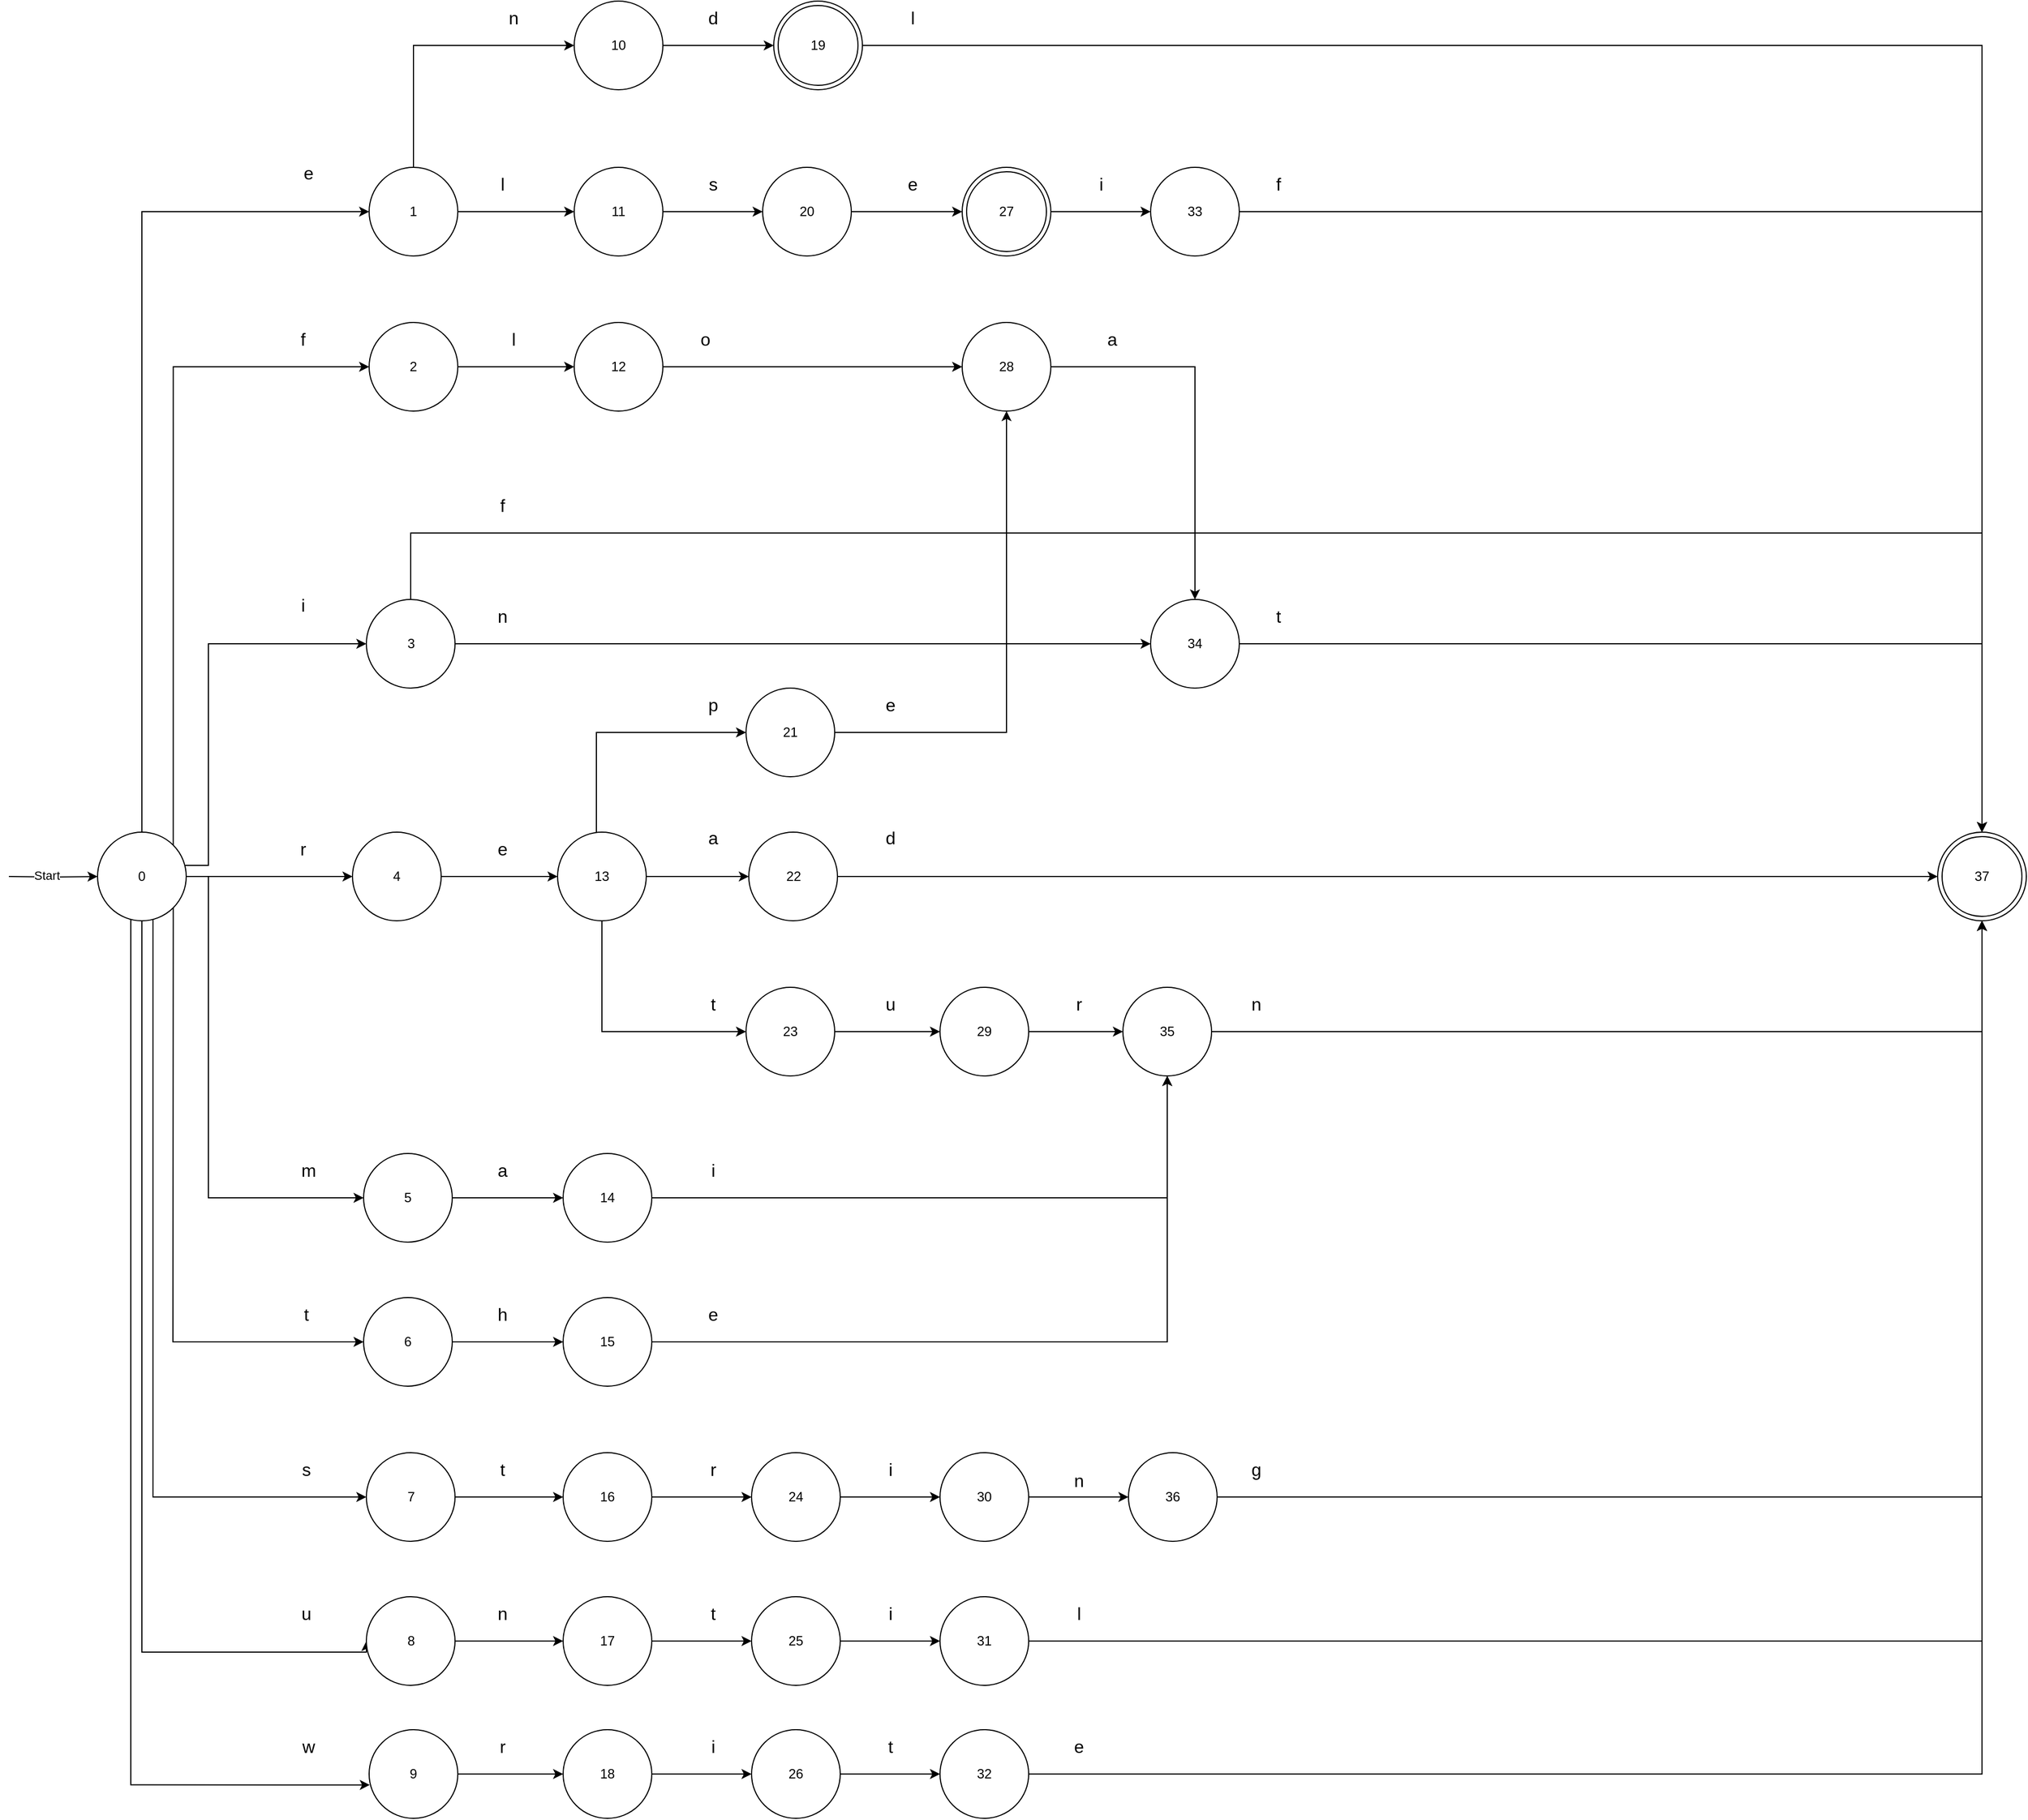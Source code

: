 <mxfile version="24.8.3">
  <diagram name="Page-1" id="2svD61wNfTk6cq-G6SNN">
    <mxGraphModel dx="1853" dy="2370" grid="1" gridSize="10" guides="1" tooltips="1" connect="1" arrows="1" fold="1" page="1" pageScale="1" pageWidth="850" pageHeight="1100" math="0" shadow="0">
      <root>
        <mxCell id="0" />
        <mxCell id="1" parent="0" />
        <mxCell id="62B-yhtZvVCxsL9R08EE-3" style="edgeStyle=orthogonalEdgeStyle;rounded=0;orthogonalLoop=1;jettySize=auto;html=1;entryX=0;entryY=0.5;entryDx=0;entryDy=0;" edge="1" parent="1" target="62B-yhtZvVCxsL9R08EE-1">
          <mxGeometry relative="1" as="geometry">
            <mxPoint x="40" y="310.211" as="targetPoint" />
            <mxPoint x="60" y="310" as="sourcePoint" />
          </mxGeometry>
        </mxCell>
        <mxCell id="62B-yhtZvVCxsL9R08EE-4" value="Start" style="edgeLabel;html=1;align=center;verticalAlign=middle;resizable=0;points=[];" vertex="1" connectable="0" parent="62B-yhtZvVCxsL9R08EE-3">
          <mxGeometry x="-0.158" y="2" relative="1" as="geometry">
            <mxPoint as="offset" />
          </mxGeometry>
        </mxCell>
        <mxCell id="62B-yhtZvVCxsL9R08EE-11" style="edgeStyle=orthogonalEdgeStyle;rounded=0;orthogonalLoop=1;jettySize=auto;html=1;exitX=1;exitY=0;exitDx=0;exitDy=0;entryX=0;entryY=0.5;entryDx=0;entryDy=0;" edge="1" parent="1" source="62B-yhtZvVCxsL9R08EE-1" target="62B-yhtZvVCxsL9R08EE-6">
          <mxGeometry relative="1" as="geometry">
            <Array as="points">
              <mxPoint x="208" y="-150" />
            </Array>
          </mxGeometry>
        </mxCell>
        <mxCell id="62B-yhtZvVCxsL9R08EE-28" style="edgeStyle=orthogonalEdgeStyle;rounded=0;orthogonalLoop=1;jettySize=auto;html=1;exitX=0.5;exitY=0;exitDx=0;exitDy=0;entryX=0;entryY=0.5;entryDx=0;entryDy=0;" edge="1" parent="1" source="62B-yhtZvVCxsL9R08EE-1" target="62B-yhtZvVCxsL9R08EE-27">
          <mxGeometry relative="1" as="geometry" />
        </mxCell>
        <mxCell id="62B-yhtZvVCxsL9R08EE-133" style="edgeStyle=orthogonalEdgeStyle;rounded=0;orthogonalLoop=1;jettySize=auto;html=1;exitX=1;exitY=1;exitDx=0;exitDy=0;" edge="1" parent="1" source="62B-yhtZvVCxsL9R08EE-1" target="62B-yhtZvVCxsL9R08EE-7">
          <mxGeometry relative="1" as="geometry">
            <Array as="points">
              <mxPoint x="208" y="300" />
              <mxPoint x="240" y="300" />
              <mxPoint x="240" y="100" />
            </Array>
          </mxGeometry>
        </mxCell>
        <mxCell id="62B-yhtZvVCxsL9R08EE-139" style="edgeStyle=orthogonalEdgeStyle;rounded=0;orthogonalLoop=1;jettySize=auto;html=1;exitX=1;exitY=0.5;exitDx=0;exitDy=0;entryX=0;entryY=0.5;entryDx=0;entryDy=0;" edge="1" parent="1" source="62B-yhtZvVCxsL9R08EE-1" target="62B-yhtZvVCxsL9R08EE-8">
          <mxGeometry relative="1" as="geometry">
            <Array as="points">
              <mxPoint x="240" y="310" />
              <mxPoint x="240" y="600" />
            </Array>
          </mxGeometry>
        </mxCell>
        <mxCell id="62B-yhtZvVCxsL9R08EE-140" style="edgeStyle=orthogonalEdgeStyle;rounded=0;orthogonalLoop=1;jettySize=auto;html=1;entryX=0;entryY=0.5;entryDx=0;entryDy=0;" edge="1" parent="1" source="62B-yhtZvVCxsL9R08EE-1" target="62B-yhtZvVCxsL9R08EE-29">
          <mxGeometry relative="1" as="geometry" />
        </mxCell>
        <mxCell id="62B-yhtZvVCxsL9R08EE-161" style="edgeStyle=orthogonalEdgeStyle;rounded=0;orthogonalLoop=1;jettySize=auto;html=1;exitX=0.5;exitY=1;exitDx=0;exitDy=0;entryX=0;entryY=0.5;entryDx=0;entryDy=0;" edge="1" parent="1" source="62B-yhtZvVCxsL9R08EE-1" target="62B-yhtZvVCxsL9R08EE-171">
          <mxGeometry relative="1" as="geometry">
            <mxPoint x="180.059" y="950" as="targetPoint" />
            <Array as="points">
              <mxPoint x="180" y="1010" />
              <mxPoint x="383" y="1010" />
            </Array>
          </mxGeometry>
        </mxCell>
        <mxCell id="62B-yhtZvVCxsL9R08EE-162" style="edgeStyle=orthogonalEdgeStyle;rounded=0;orthogonalLoop=1;jettySize=auto;html=1;exitX=1;exitY=1;exitDx=0;exitDy=0;entryX=0;entryY=0.5;entryDx=0;entryDy=0;" edge="1" parent="1" source="62B-yhtZvVCxsL9R08EE-1" target="62B-yhtZvVCxsL9R08EE-142">
          <mxGeometry relative="1" as="geometry">
            <Array as="points">
              <mxPoint x="190" y="338" />
              <mxPoint x="190" y="870" />
            </Array>
          </mxGeometry>
        </mxCell>
        <mxCell id="62B-yhtZvVCxsL9R08EE-201" style="edgeStyle=orthogonalEdgeStyle;rounded=0;orthogonalLoop=1;jettySize=auto;html=1;exitX=0;exitY=1;exitDx=0;exitDy=0;entryX=0.008;entryY=0.623;entryDx=0;entryDy=0;entryPerimeter=0;" edge="1" parent="1" source="62B-yhtZvVCxsL9R08EE-1" target="62B-yhtZvVCxsL9R08EE-188">
          <mxGeometry relative="1" as="geometry">
            <mxPoint x="120" y="1080" as="targetPoint" />
            <Array as="points">
              <mxPoint x="170" y="338" />
              <mxPoint x="170" y="1130" />
            </Array>
          </mxGeometry>
        </mxCell>
        <mxCell id="62B-yhtZvVCxsL9R08EE-1" value="0" style="ellipse;whiteSpace=wrap;html=1;aspect=fixed;" vertex="1" parent="1">
          <mxGeometry x="140" y="270" width="80" height="80" as="geometry" />
        </mxCell>
        <mxCell id="62B-yhtZvVCxsL9R08EE-65" style="edgeStyle=orthogonalEdgeStyle;rounded=0;orthogonalLoop=1;jettySize=auto;html=1;exitX=1;exitY=0.5;exitDx=0;exitDy=0;" edge="1" parent="1" source="62B-yhtZvVCxsL9R08EE-6" target="62B-yhtZvVCxsL9R08EE-64">
          <mxGeometry relative="1" as="geometry" />
        </mxCell>
        <mxCell id="62B-yhtZvVCxsL9R08EE-6" value="2" style="ellipse;whiteSpace=wrap;html=1;aspect=fixed;" vertex="1" parent="1">
          <mxGeometry x="385" y="-190" width="80" height="80" as="geometry" />
        </mxCell>
        <mxCell id="62B-yhtZvVCxsL9R08EE-77" style="edgeStyle=orthogonalEdgeStyle;rounded=0;orthogonalLoop=1;jettySize=auto;html=1;exitX=1;exitY=0.5;exitDx=0;exitDy=0;entryX=0;entryY=0.5;entryDx=0;entryDy=0;" edge="1" parent="1" source="62B-yhtZvVCxsL9R08EE-7" target="62B-yhtZvVCxsL9R08EE-76">
          <mxGeometry relative="1" as="geometry" />
        </mxCell>
        <mxCell id="62B-yhtZvVCxsL9R08EE-84" style="edgeStyle=orthogonalEdgeStyle;rounded=0;orthogonalLoop=1;jettySize=auto;html=1;exitX=0.5;exitY=0;exitDx=0;exitDy=0;" edge="1" parent="1" source="62B-yhtZvVCxsL9R08EE-7" target="62B-yhtZvVCxsL9R08EE-202">
          <mxGeometry relative="1" as="geometry">
            <mxPoint x="660" y="210" as="targetPoint" />
            <Array as="points">
              <mxPoint x="1840" />
            </Array>
          </mxGeometry>
        </mxCell>
        <mxCell id="62B-yhtZvVCxsL9R08EE-7" value="3" style="ellipse;whiteSpace=wrap;html=1;aspect=fixed;" vertex="1" parent="1">
          <mxGeometry x="382.5" y="60" width="80" height="80" as="geometry" />
        </mxCell>
        <mxCell id="62B-yhtZvVCxsL9R08EE-90" style="edgeStyle=orthogonalEdgeStyle;rounded=0;orthogonalLoop=1;jettySize=auto;html=1;exitX=1;exitY=0.5;exitDx=0;exitDy=0;entryX=0;entryY=0.5;entryDx=0;entryDy=0;" edge="1" parent="1" source="62B-yhtZvVCxsL9R08EE-8" target="62B-yhtZvVCxsL9R08EE-88">
          <mxGeometry relative="1" as="geometry" />
        </mxCell>
        <mxCell id="62B-yhtZvVCxsL9R08EE-8" value="5" style="ellipse;whiteSpace=wrap;html=1;aspect=fixed;" vertex="1" parent="1">
          <mxGeometry x="380" y="560" width="80" height="80" as="geometry" />
        </mxCell>
        <mxCell id="62B-yhtZvVCxsL9R08EE-24" value="f" style="text;html=1;align=center;verticalAlign=middle;resizable=0;points=[];autosize=1;strokeColor=none;fillColor=none;fontSize=16;" vertex="1" parent="1">
          <mxGeometry x="310" y="-190" width="30" height="30" as="geometry" />
        </mxCell>
        <mxCell id="62B-yhtZvVCxsL9R08EE-25" value="i" style="text;html=1;align=center;verticalAlign=middle;resizable=0;points=[];autosize=1;strokeColor=none;fillColor=none;fontSize=16;" vertex="1" parent="1">
          <mxGeometry x="310" y="50" width="30" height="30" as="geometry" />
        </mxCell>
        <mxCell id="62B-yhtZvVCxsL9R08EE-26" value="m" style="text;html=1;align=center;verticalAlign=middle;resizable=0;points=[];autosize=1;strokeColor=none;fillColor=none;fontSize=16;" vertex="1" parent="1">
          <mxGeometry x="310" y="560" width="40" height="30" as="geometry" />
        </mxCell>
        <mxCell id="62B-yhtZvVCxsL9R08EE-36" style="edgeStyle=orthogonalEdgeStyle;rounded=0;orthogonalLoop=1;jettySize=auto;html=1;exitX=1;exitY=0.5;exitDx=0;exitDy=0;" edge="1" parent="1" source="62B-yhtZvVCxsL9R08EE-27" target="62B-yhtZvVCxsL9R08EE-35">
          <mxGeometry relative="1" as="geometry" />
        </mxCell>
        <mxCell id="62B-yhtZvVCxsL9R08EE-39" style="edgeStyle=orthogonalEdgeStyle;rounded=0;orthogonalLoop=1;jettySize=auto;html=1;exitX=0.5;exitY=0;exitDx=0;exitDy=0;entryX=0;entryY=0.5;entryDx=0;entryDy=0;" edge="1" parent="1" source="62B-yhtZvVCxsL9R08EE-27" target="62B-yhtZvVCxsL9R08EE-38">
          <mxGeometry relative="1" as="geometry" />
        </mxCell>
        <mxCell id="62B-yhtZvVCxsL9R08EE-27" value="1" style="ellipse;whiteSpace=wrap;html=1;aspect=fixed;" vertex="1" parent="1">
          <mxGeometry x="385" y="-330" width="80" height="80" as="geometry" />
        </mxCell>
        <mxCell id="62B-yhtZvVCxsL9R08EE-105" style="edgeStyle=orthogonalEdgeStyle;rounded=0;orthogonalLoop=1;jettySize=auto;html=1;exitX=1;exitY=0.5;exitDx=0;exitDy=0;entryX=0;entryY=0.5;entryDx=0;entryDy=0;" edge="1" parent="1" source="62B-yhtZvVCxsL9R08EE-29" target="62B-yhtZvVCxsL9R08EE-99">
          <mxGeometry relative="1" as="geometry" />
        </mxCell>
        <mxCell id="62B-yhtZvVCxsL9R08EE-29" value="4" style="ellipse;whiteSpace=wrap;html=1;aspect=fixed;" vertex="1" parent="1">
          <mxGeometry x="370" y="270" width="80" height="80" as="geometry" />
        </mxCell>
        <mxCell id="62B-yhtZvVCxsL9R08EE-31" value="e" style="text;html=1;align=center;verticalAlign=middle;resizable=0;points=[];autosize=1;strokeColor=none;fillColor=none;fontSize=16;" vertex="1" parent="1">
          <mxGeometry x="315" y="-340" width="30" height="30" as="geometry" />
        </mxCell>
        <mxCell id="62B-yhtZvVCxsL9R08EE-33" value="r" style="text;html=1;align=center;verticalAlign=middle;resizable=0;points=[];autosize=1;strokeColor=none;fillColor=none;fontSize=16;" vertex="1" parent="1">
          <mxGeometry x="310" y="270" width="30" height="30" as="geometry" />
        </mxCell>
        <mxCell id="62B-yhtZvVCxsL9R08EE-42" style="edgeStyle=orthogonalEdgeStyle;rounded=0;orthogonalLoop=1;jettySize=auto;html=1;exitX=1;exitY=0.5;exitDx=0;exitDy=0;entryX=0;entryY=0.5;entryDx=0;entryDy=0;" edge="1" parent="1" source="62B-yhtZvVCxsL9R08EE-35" target="62B-yhtZvVCxsL9R08EE-41">
          <mxGeometry relative="1" as="geometry" />
        </mxCell>
        <mxCell id="62B-yhtZvVCxsL9R08EE-35" value="11" style="ellipse;whiteSpace=wrap;html=1;aspect=fixed;" vertex="1" parent="1">
          <mxGeometry x="570" y="-330" width="80" height="80" as="geometry" />
        </mxCell>
        <mxCell id="62B-yhtZvVCxsL9R08EE-37" value="l" style="text;html=1;align=center;verticalAlign=middle;resizable=0;points=[];autosize=1;strokeColor=none;fillColor=none;fontSize=16;" vertex="1" parent="1">
          <mxGeometry x="490" y="-330" width="30" height="30" as="geometry" />
        </mxCell>
        <mxCell id="62B-yhtZvVCxsL9R08EE-49" style="edgeStyle=orthogonalEdgeStyle;rounded=0;orthogonalLoop=1;jettySize=auto;html=1;exitX=1;exitY=0.5;exitDx=0;exitDy=0;" edge="1" parent="1" source="62B-yhtZvVCxsL9R08EE-38" target="62B-yhtZvVCxsL9R08EE-52">
          <mxGeometry relative="1" as="geometry">
            <mxPoint x="750" y="-440" as="targetPoint" />
          </mxGeometry>
        </mxCell>
        <mxCell id="62B-yhtZvVCxsL9R08EE-38" value="10" style="ellipse;whiteSpace=wrap;html=1;aspect=fixed;" vertex="1" parent="1">
          <mxGeometry x="570" y="-480" width="80" height="80" as="geometry" />
        </mxCell>
        <mxCell id="62B-yhtZvVCxsL9R08EE-40" value="n" style="text;html=1;align=center;verticalAlign=middle;resizable=0;points=[];autosize=1;strokeColor=none;fillColor=none;fontSize=16;" vertex="1" parent="1">
          <mxGeometry x="500" y="-480" width="30" height="30" as="geometry" />
        </mxCell>
        <mxCell id="62B-yhtZvVCxsL9R08EE-45" style="edgeStyle=orthogonalEdgeStyle;rounded=0;orthogonalLoop=1;jettySize=auto;html=1;exitX=1;exitY=0.5;exitDx=0;exitDy=0;" edge="1" parent="1" source="62B-yhtZvVCxsL9R08EE-41" target="62B-yhtZvVCxsL9R08EE-56">
          <mxGeometry relative="1" as="geometry">
            <mxPoint x="920" y="-290" as="targetPoint" />
          </mxGeometry>
        </mxCell>
        <mxCell id="62B-yhtZvVCxsL9R08EE-41" value="20" style="ellipse;whiteSpace=wrap;html=1;aspect=fixed;" vertex="1" parent="1">
          <mxGeometry x="740" y="-330" width="80" height="80" as="geometry" />
        </mxCell>
        <mxCell id="62B-yhtZvVCxsL9R08EE-43" value="s" style="text;html=1;align=center;verticalAlign=middle;resizable=0;points=[];autosize=1;strokeColor=none;fillColor=none;fontSize=16;" vertex="1" parent="1">
          <mxGeometry x="680" y="-330" width="30" height="30" as="geometry" />
        </mxCell>
        <mxCell id="62B-yhtZvVCxsL9R08EE-46" value="e" style="text;html=1;align=center;verticalAlign=middle;resizable=0;points=[];autosize=1;strokeColor=none;fillColor=none;fontSize=16;" vertex="1" parent="1">
          <mxGeometry x="860" y="-330" width="30" height="30" as="geometry" />
        </mxCell>
        <mxCell id="62B-yhtZvVCxsL9R08EE-50" value="d" style="text;html=1;align=center;verticalAlign=middle;resizable=0;points=[];autosize=1;strokeColor=none;fillColor=none;fontSize=16;" vertex="1" parent="1">
          <mxGeometry x="680" y="-480" width="30" height="30" as="geometry" />
        </mxCell>
        <mxCell id="62B-yhtZvVCxsL9R08EE-54" style="edgeStyle=orthogonalEdgeStyle;rounded=0;orthogonalLoop=1;jettySize=auto;html=1;exitX=1;exitY=0.5;exitDx=0;exitDy=0;" edge="1" parent="1" source="62B-yhtZvVCxsL9R08EE-52" target="62B-yhtZvVCxsL9R08EE-202">
          <mxGeometry relative="1" as="geometry">
            <mxPoint x="920" y="-320" as="targetPoint" />
          </mxGeometry>
        </mxCell>
        <mxCell id="62B-yhtZvVCxsL9R08EE-52" value="19" style="ellipse;shape=doubleEllipse;whiteSpace=wrap;html=1;aspect=fixed;" vertex="1" parent="1">
          <mxGeometry x="750" y="-480" width="80" height="80" as="geometry" />
        </mxCell>
        <mxCell id="62B-yhtZvVCxsL9R08EE-55" value="l" style="text;html=1;align=center;verticalAlign=middle;resizable=0;points=[];autosize=1;strokeColor=none;fillColor=none;fontSize=16;" vertex="1" parent="1">
          <mxGeometry x="860" y="-480" width="30" height="30" as="geometry" />
        </mxCell>
        <mxCell id="62B-yhtZvVCxsL9R08EE-58" style="edgeStyle=orthogonalEdgeStyle;rounded=0;orthogonalLoop=1;jettySize=auto;html=1;exitX=1;exitY=0.5;exitDx=0;exitDy=0;entryX=0;entryY=0.5;entryDx=0;entryDy=0;" edge="1" parent="1" source="62B-yhtZvVCxsL9R08EE-56" target="62B-yhtZvVCxsL9R08EE-57">
          <mxGeometry relative="1" as="geometry" />
        </mxCell>
        <mxCell id="62B-yhtZvVCxsL9R08EE-56" value="27" style="ellipse;shape=doubleEllipse;whiteSpace=wrap;html=1;aspect=fixed;" vertex="1" parent="1">
          <mxGeometry x="920" y="-330" width="80" height="80" as="geometry" />
        </mxCell>
        <mxCell id="62B-yhtZvVCxsL9R08EE-62" style="edgeStyle=orthogonalEdgeStyle;rounded=0;orthogonalLoop=1;jettySize=auto;html=1;exitX=1;exitY=0.5;exitDx=0;exitDy=0;" edge="1" parent="1" source="62B-yhtZvVCxsL9R08EE-57" target="62B-yhtZvVCxsL9R08EE-202">
          <mxGeometry relative="1" as="geometry">
            <mxPoint x="1275" y="-170" as="targetPoint" />
          </mxGeometry>
        </mxCell>
        <mxCell id="62B-yhtZvVCxsL9R08EE-57" value="33" style="ellipse;whiteSpace=wrap;html=1;aspect=fixed;" vertex="1" parent="1">
          <mxGeometry x="1090" y="-330" width="80" height="80" as="geometry" />
        </mxCell>
        <mxCell id="62B-yhtZvVCxsL9R08EE-59" value="i" style="text;html=1;align=center;verticalAlign=middle;resizable=0;points=[];autosize=1;strokeColor=none;fillColor=none;fontSize=16;" vertex="1" parent="1">
          <mxGeometry x="1030" y="-330" width="30" height="30" as="geometry" />
        </mxCell>
        <mxCell id="62B-yhtZvVCxsL9R08EE-63" value="f" style="text;html=1;align=center;verticalAlign=middle;resizable=0;points=[];autosize=1;strokeColor=none;fillColor=none;fontSize=16;" vertex="1" parent="1">
          <mxGeometry x="1190" y="-330" width="30" height="30" as="geometry" />
        </mxCell>
        <mxCell id="62B-yhtZvVCxsL9R08EE-67" style="edgeStyle=orthogonalEdgeStyle;rounded=0;orthogonalLoop=1;jettySize=auto;html=1;exitX=1;exitY=0.5;exitDx=0;exitDy=0;entryX=0;entryY=0.5;entryDx=0;entryDy=0;" edge="1" parent="1" source="62B-yhtZvVCxsL9R08EE-64" target="62B-yhtZvVCxsL9R08EE-66">
          <mxGeometry relative="1" as="geometry" />
        </mxCell>
        <mxCell id="62B-yhtZvVCxsL9R08EE-64" value="12" style="ellipse;whiteSpace=wrap;html=1;aspect=fixed;" vertex="1" parent="1">
          <mxGeometry x="570" y="-190" width="80" height="80" as="geometry" />
        </mxCell>
        <mxCell id="62B-yhtZvVCxsL9R08EE-71" style="edgeStyle=orthogonalEdgeStyle;rounded=0;orthogonalLoop=1;jettySize=auto;html=1;exitX=1;exitY=0.5;exitDx=0;exitDy=0;" edge="1" parent="1" source="62B-yhtZvVCxsL9R08EE-66" target="62B-yhtZvVCxsL9R08EE-76">
          <mxGeometry relative="1" as="geometry">
            <mxPoint x="915" y="-10" as="targetPoint" />
          </mxGeometry>
        </mxCell>
        <mxCell id="62B-yhtZvVCxsL9R08EE-66" value="28" style="ellipse;whiteSpace=wrap;html=1;aspect=fixed;" vertex="1" parent="1">
          <mxGeometry x="920" y="-190" width="80" height="80" as="geometry" />
        </mxCell>
        <mxCell id="62B-yhtZvVCxsL9R08EE-68" value="l" style="text;html=1;align=center;verticalAlign=middle;resizable=0;points=[];autosize=1;strokeColor=none;fillColor=none;fontSize=16;" vertex="1" parent="1">
          <mxGeometry x="500" y="-190" width="30" height="30" as="geometry" />
        </mxCell>
        <mxCell id="62B-yhtZvVCxsL9R08EE-69" value="o" style="text;html=1;align=center;verticalAlign=middle;resizable=0;points=[];autosize=1;strokeColor=none;fillColor=none;fontSize=16;" vertex="1" parent="1">
          <mxGeometry x="672.5" y="-190" width="30" height="30" as="geometry" />
        </mxCell>
        <mxCell id="62B-yhtZvVCxsL9R08EE-74" value="a" style="text;html=1;align=center;verticalAlign=middle;resizable=0;points=[];autosize=1;strokeColor=none;fillColor=none;fontSize=16;" vertex="1" parent="1">
          <mxGeometry x="1040" y="-190" width="30" height="30" as="geometry" />
        </mxCell>
        <mxCell id="62B-yhtZvVCxsL9R08EE-79" style="edgeStyle=orthogonalEdgeStyle;rounded=0;orthogonalLoop=1;jettySize=auto;html=1;exitX=1;exitY=0.5;exitDx=0;exitDy=0;" edge="1" parent="1" source="62B-yhtZvVCxsL9R08EE-76" target="62B-yhtZvVCxsL9R08EE-202">
          <mxGeometry relative="1" as="geometry">
            <mxPoint x="830" y="100" as="targetPoint" />
          </mxGeometry>
        </mxCell>
        <mxCell id="62B-yhtZvVCxsL9R08EE-76" value="34" style="ellipse;whiteSpace=wrap;html=1;aspect=fixed;" vertex="1" parent="1">
          <mxGeometry x="1090" y="60" width="80" height="80" as="geometry" />
        </mxCell>
        <mxCell id="62B-yhtZvVCxsL9R08EE-80" value="n" style="text;html=1;align=center;verticalAlign=middle;resizable=0;points=[];autosize=1;strokeColor=none;fillColor=none;fontSize=16;" vertex="1" parent="1">
          <mxGeometry x="490" y="60" width="30" height="30" as="geometry" />
        </mxCell>
        <mxCell id="62B-yhtZvVCxsL9R08EE-81" value="t" style="text;html=1;align=center;verticalAlign=middle;resizable=0;points=[];autosize=1;strokeColor=none;fillColor=none;fontSize=16;" vertex="1" parent="1">
          <mxGeometry x="1190" y="60" width="30" height="30" as="geometry" />
        </mxCell>
        <mxCell id="62B-yhtZvVCxsL9R08EE-85" value="f" style="text;html=1;align=center;verticalAlign=middle;resizable=0;points=[];autosize=1;strokeColor=none;fillColor=none;fontSize=16;" vertex="1" parent="1">
          <mxGeometry x="490" y="-40" width="30" height="30" as="geometry" />
        </mxCell>
        <mxCell id="62B-yhtZvVCxsL9R08EE-92" style="edgeStyle=orthogonalEdgeStyle;rounded=0;orthogonalLoop=1;jettySize=auto;html=1;exitX=1;exitY=0.5;exitDx=0;exitDy=0;" edge="1" parent="1" source="62B-yhtZvVCxsL9R08EE-88" target="62B-yhtZvVCxsL9R08EE-118">
          <mxGeometry relative="1" as="geometry">
            <mxPoint x="730.0" y="310" as="targetPoint" />
          </mxGeometry>
        </mxCell>
        <mxCell id="62B-yhtZvVCxsL9R08EE-88" value="14" style="ellipse;whiteSpace=wrap;html=1;aspect=fixed;" vertex="1" parent="1">
          <mxGeometry x="560" y="560" width="80" height="80" as="geometry" />
        </mxCell>
        <mxCell id="62B-yhtZvVCxsL9R08EE-95" value="a" style="text;html=1;align=center;verticalAlign=middle;resizable=0;points=[];autosize=1;strokeColor=none;fillColor=none;fontSize=16;" vertex="1" parent="1">
          <mxGeometry x="490" y="560" width="30" height="30" as="geometry" />
        </mxCell>
        <mxCell id="62B-yhtZvVCxsL9R08EE-96" value="i" style="text;html=1;align=center;verticalAlign=middle;resizable=0;points=[];autosize=1;strokeColor=none;fillColor=none;fontSize=16;" vertex="1" parent="1">
          <mxGeometry x="680" y="560" width="30" height="30" as="geometry" />
        </mxCell>
        <mxCell id="62B-yhtZvVCxsL9R08EE-106" style="edgeStyle=orthogonalEdgeStyle;rounded=0;orthogonalLoop=1;jettySize=auto;html=1;exitX=1;exitY=0.5;exitDx=0;exitDy=0;entryX=0;entryY=0.5;entryDx=0;entryDy=0;" edge="1" parent="1" source="62B-yhtZvVCxsL9R08EE-99" target="62B-yhtZvVCxsL9R08EE-100">
          <mxGeometry relative="1" as="geometry">
            <Array as="points">
              <mxPoint x="590" y="310" />
              <mxPoint x="590" y="180" />
            </Array>
          </mxGeometry>
        </mxCell>
        <mxCell id="62B-yhtZvVCxsL9R08EE-128" style="edgeStyle=orthogonalEdgeStyle;rounded=0;orthogonalLoop=1;jettySize=auto;html=1;exitX=1;exitY=0.5;exitDx=0;exitDy=0;entryX=0;entryY=0.5;entryDx=0;entryDy=0;" edge="1" parent="1" source="62B-yhtZvVCxsL9R08EE-99" target="62B-yhtZvVCxsL9R08EE-127">
          <mxGeometry relative="1" as="geometry" />
        </mxCell>
        <mxCell id="62B-yhtZvVCxsL9R08EE-207" style="edgeStyle=orthogonalEdgeStyle;rounded=0;orthogonalLoop=1;jettySize=auto;html=1;exitX=0.5;exitY=1;exitDx=0;exitDy=0;entryX=0;entryY=0.5;entryDx=0;entryDy=0;" edge="1" parent="1" source="62B-yhtZvVCxsL9R08EE-99" target="62B-yhtZvVCxsL9R08EE-115">
          <mxGeometry relative="1" as="geometry" />
        </mxCell>
        <mxCell id="62B-yhtZvVCxsL9R08EE-99" value="13" style="ellipse;whiteSpace=wrap;html=1;aspect=fixed;" vertex="1" parent="1">
          <mxGeometry x="555" y="270" width="80" height="80" as="geometry" />
        </mxCell>
        <mxCell id="62B-yhtZvVCxsL9R08EE-107" style="edgeStyle=orthogonalEdgeStyle;rounded=0;orthogonalLoop=1;jettySize=auto;html=1;exitX=1;exitY=0.5;exitDx=0;exitDy=0;" edge="1" parent="1" source="62B-yhtZvVCxsL9R08EE-100" target="62B-yhtZvVCxsL9R08EE-66">
          <mxGeometry relative="1" as="geometry">
            <mxPoint x="900.0" y="180" as="targetPoint" />
          </mxGeometry>
        </mxCell>
        <mxCell id="62B-yhtZvVCxsL9R08EE-100" value="21" style="ellipse;whiteSpace=wrap;html=1;aspect=fixed;" vertex="1" parent="1">
          <mxGeometry x="725" y="140" width="80" height="80" as="geometry" />
        </mxCell>
        <mxCell id="62B-yhtZvVCxsL9R08EE-110" value="e" style="text;html=1;align=center;verticalAlign=middle;resizable=0;points=[];autosize=1;strokeColor=none;fillColor=none;fontSize=16;" vertex="1" parent="1">
          <mxGeometry x="490" y="270" width="30" height="30" as="geometry" />
        </mxCell>
        <mxCell id="62B-yhtZvVCxsL9R08EE-111" value="p" style="text;html=1;align=center;verticalAlign=middle;resizable=0;points=[];autosize=1;strokeColor=none;fillColor=none;fontSize=16;" vertex="1" parent="1">
          <mxGeometry x="680" y="140" width="30" height="30" as="geometry" />
        </mxCell>
        <mxCell id="62B-yhtZvVCxsL9R08EE-112" value="e" style="text;html=1;align=center;verticalAlign=middle;resizable=0;points=[];autosize=1;strokeColor=none;fillColor=none;fontSize=16;" vertex="1" parent="1">
          <mxGeometry x="840" y="140" width="30" height="30" as="geometry" />
        </mxCell>
        <mxCell id="62B-yhtZvVCxsL9R08EE-120" style="edgeStyle=orthogonalEdgeStyle;rounded=0;orthogonalLoop=1;jettySize=auto;html=1;exitX=1;exitY=0.5;exitDx=0;exitDy=0;entryX=0;entryY=0.5;entryDx=0;entryDy=0;" edge="1" parent="1" source="62B-yhtZvVCxsL9R08EE-115" target="62B-yhtZvVCxsL9R08EE-117">
          <mxGeometry relative="1" as="geometry" />
        </mxCell>
        <mxCell id="62B-yhtZvVCxsL9R08EE-115" value="23" style="ellipse;whiteSpace=wrap;html=1;aspect=fixed;" vertex="1" parent="1">
          <mxGeometry x="725" y="410" width="80" height="80" as="geometry" />
        </mxCell>
        <mxCell id="62B-yhtZvVCxsL9R08EE-121" style="edgeStyle=orthogonalEdgeStyle;rounded=0;orthogonalLoop=1;jettySize=auto;html=1;exitX=1;exitY=0.5;exitDx=0;exitDy=0;entryX=0;entryY=0.5;entryDx=0;entryDy=0;" edge="1" parent="1" source="62B-yhtZvVCxsL9R08EE-117" target="62B-yhtZvVCxsL9R08EE-118">
          <mxGeometry relative="1" as="geometry" />
        </mxCell>
        <mxCell id="62B-yhtZvVCxsL9R08EE-117" value="29" style="ellipse;whiteSpace=wrap;html=1;aspect=fixed;" vertex="1" parent="1">
          <mxGeometry x="900" y="410" width="80" height="80" as="geometry" />
        </mxCell>
        <mxCell id="62B-yhtZvVCxsL9R08EE-122" style="edgeStyle=orthogonalEdgeStyle;rounded=0;orthogonalLoop=1;jettySize=auto;html=1;exitX=1;exitY=0.5;exitDx=0;exitDy=0;" edge="1" parent="1" source="62B-yhtZvVCxsL9R08EE-118" target="62B-yhtZvVCxsL9R08EE-202">
          <mxGeometry relative="1" as="geometry">
            <mxPoint x="1240" y="570" as="targetPoint" />
          </mxGeometry>
        </mxCell>
        <mxCell id="62B-yhtZvVCxsL9R08EE-118" value="35" style="ellipse;whiteSpace=wrap;html=1;aspect=fixed;" vertex="1" parent="1">
          <mxGeometry x="1065" y="410" width="80" height="80" as="geometry" />
        </mxCell>
        <mxCell id="62B-yhtZvVCxsL9R08EE-123" value="t" style="text;html=1;align=center;verticalAlign=middle;resizable=0;points=[];autosize=1;strokeColor=none;fillColor=none;fontSize=16;" vertex="1" parent="1">
          <mxGeometry x="680" y="410" width="30" height="30" as="geometry" />
        </mxCell>
        <mxCell id="62B-yhtZvVCxsL9R08EE-124" value="u" style="text;html=1;align=center;verticalAlign=middle;resizable=0;points=[];autosize=1;strokeColor=none;fillColor=none;fontSize=16;" vertex="1" parent="1">
          <mxGeometry x="840" y="410" width="30" height="30" as="geometry" />
        </mxCell>
        <mxCell id="62B-yhtZvVCxsL9R08EE-125" value="r" style="text;html=1;align=center;verticalAlign=middle;resizable=0;points=[];autosize=1;strokeColor=none;fillColor=none;fontSize=16;" vertex="1" parent="1">
          <mxGeometry x="1010" y="410" width="30" height="30" as="geometry" />
        </mxCell>
        <mxCell id="62B-yhtZvVCxsL9R08EE-126" value="n" style="text;html=1;align=center;verticalAlign=middle;resizable=0;points=[];autosize=1;strokeColor=none;fillColor=none;fontSize=16;" vertex="1" parent="1">
          <mxGeometry x="1170" y="410" width="30" height="30" as="geometry" />
        </mxCell>
        <mxCell id="62B-yhtZvVCxsL9R08EE-131" style="edgeStyle=orthogonalEdgeStyle;rounded=0;orthogonalLoop=1;jettySize=auto;html=1;exitX=1;exitY=0.5;exitDx=0;exitDy=0;" edge="1" parent="1" source="62B-yhtZvVCxsL9R08EE-127" target="62B-yhtZvVCxsL9R08EE-202">
          <mxGeometry relative="1" as="geometry">
            <mxPoint x="910" y="700" as="targetPoint" />
          </mxGeometry>
        </mxCell>
        <mxCell id="62B-yhtZvVCxsL9R08EE-127" value="22" style="ellipse;whiteSpace=wrap;html=1;aspect=fixed;" vertex="1" parent="1">
          <mxGeometry x="727.5" y="270" width="80" height="80" as="geometry" />
        </mxCell>
        <mxCell id="62B-yhtZvVCxsL9R08EE-130" value="a" style="text;html=1;align=center;verticalAlign=middle;resizable=0;points=[];autosize=1;strokeColor=none;fillColor=none;fontSize=16;" vertex="1" parent="1">
          <mxGeometry x="680" y="260" width="30" height="30" as="geometry" />
        </mxCell>
        <mxCell id="62B-yhtZvVCxsL9R08EE-132" value="d" style="text;html=1;align=center;verticalAlign=middle;resizable=0;points=[];autosize=1;strokeColor=none;fillColor=none;fontSize=16;" vertex="1" parent="1">
          <mxGeometry x="840" y="260" width="30" height="30" as="geometry" />
        </mxCell>
        <mxCell id="62B-yhtZvVCxsL9R08EE-149" style="edgeStyle=orthogonalEdgeStyle;rounded=0;orthogonalLoop=1;jettySize=auto;html=1;exitX=1;exitY=0.5;exitDx=0;exitDy=0;entryX=0;entryY=0.5;entryDx=0;entryDy=0;" edge="1" parent="1" source="62B-yhtZvVCxsL9R08EE-142" target="62B-yhtZvVCxsL9R08EE-144">
          <mxGeometry relative="1" as="geometry" />
        </mxCell>
        <mxCell id="62B-yhtZvVCxsL9R08EE-142" value="7" style="ellipse;whiteSpace=wrap;html=1;aspect=fixed;" vertex="1" parent="1">
          <mxGeometry x="382.5" y="830" width="80" height="80" as="geometry" />
        </mxCell>
        <mxCell id="62B-yhtZvVCxsL9R08EE-150" style="edgeStyle=orthogonalEdgeStyle;rounded=0;orthogonalLoop=1;jettySize=auto;html=1;exitX=1;exitY=0.5;exitDx=0;exitDy=0;entryX=0;entryY=0.5;entryDx=0;entryDy=0;" edge="1" parent="1" source="62B-yhtZvVCxsL9R08EE-144" target="62B-yhtZvVCxsL9R08EE-145">
          <mxGeometry relative="1" as="geometry" />
        </mxCell>
        <mxCell id="62B-yhtZvVCxsL9R08EE-144" value="16" style="ellipse;whiteSpace=wrap;html=1;aspect=fixed;" vertex="1" parent="1">
          <mxGeometry x="560" y="830" width="80" height="80" as="geometry" />
        </mxCell>
        <mxCell id="62B-yhtZvVCxsL9R08EE-151" style="edgeStyle=orthogonalEdgeStyle;rounded=0;orthogonalLoop=1;jettySize=auto;html=1;exitX=1;exitY=0.5;exitDx=0;exitDy=0;entryX=0;entryY=0.5;entryDx=0;entryDy=0;" edge="1" parent="1" source="62B-yhtZvVCxsL9R08EE-145" target="62B-yhtZvVCxsL9R08EE-146">
          <mxGeometry relative="1" as="geometry" />
        </mxCell>
        <mxCell id="62B-yhtZvVCxsL9R08EE-145" value="24" style="ellipse;whiteSpace=wrap;html=1;aspect=fixed;" vertex="1" parent="1">
          <mxGeometry x="730" y="830" width="80" height="80" as="geometry" />
        </mxCell>
        <mxCell id="62B-yhtZvVCxsL9R08EE-152" style="edgeStyle=orthogonalEdgeStyle;rounded=0;orthogonalLoop=1;jettySize=auto;html=1;exitX=1;exitY=0.5;exitDx=0;exitDy=0;" edge="1" parent="1" source="62B-yhtZvVCxsL9R08EE-146" target="62B-yhtZvVCxsL9R08EE-147">
          <mxGeometry relative="1" as="geometry" />
        </mxCell>
        <mxCell id="62B-yhtZvVCxsL9R08EE-146" value="30" style="ellipse;whiteSpace=wrap;html=1;aspect=fixed;" vertex="1" parent="1">
          <mxGeometry x="900" y="830" width="80" height="80" as="geometry" />
        </mxCell>
        <mxCell id="62B-yhtZvVCxsL9R08EE-153" style="edgeStyle=orthogonalEdgeStyle;rounded=0;orthogonalLoop=1;jettySize=auto;html=1;exitX=1;exitY=0.5;exitDx=0;exitDy=0;" edge="1" parent="1" source="62B-yhtZvVCxsL9R08EE-147" target="62B-yhtZvVCxsL9R08EE-202">
          <mxGeometry relative="1" as="geometry">
            <mxPoint x="1240" y="810" as="targetPoint" />
          </mxGeometry>
        </mxCell>
        <mxCell id="62B-yhtZvVCxsL9R08EE-147" value="36" style="ellipse;whiteSpace=wrap;html=1;aspect=fixed;" vertex="1" parent="1">
          <mxGeometry x="1070" y="830" width="80" height="80" as="geometry" />
        </mxCell>
        <mxCell id="62B-yhtZvVCxsL9R08EE-154" value="s" style="text;html=1;align=center;verticalAlign=middle;resizable=0;points=[];autosize=1;strokeColor=none;fillColor=none;fontSize=16;" vertex="1" parent="1">
          <mxGeometry x="312.5" y="830" width="30" height="30" as="geometry" />
        </mxCell>
        <mxCell id="62B-yhtZvVCxsL9R08EE-155" value="t" style="text;html=1;align=center;verticalAlign=middle;resizable=0;points=[];autosize=1;strokeColor=none;fillColor=none;fontSize=16;" vertex="1" parent="1">
          <mxGeometry x="490" y="830" width="30" height="30" as="geometry" />
        </mxCell>
        <mxCell id="62B-yhtZvVCxsL9R08EE-156" value="r" style="text;html=1;align=center;verticalAlign=middle;resizable=0;points=[];autosize=1;strokeColor=none;fillColor=none;fontSize=16;" vertex="1" parent="1">
          <mxGeometry x="680" y="830" width="30" height="30" as="geometry" />
        </mxCell>
        <mxCell id="62B-yhtZvVCxsL9R08EE-157" value="i" style="text;html=1;align=center;verticalAlign=middle;resizable=0;points=[];autosize=1;strokeColor=none;fillColor=none;fontSize=16;" vertex="1" parent="1">
          <mxGeometry x="840" y="830" width="30" height="30" as="geometry" />
        </mxCell>
        <mxCell id="62B-yhtZvVCxsL9R08EE-158" value="n" style="text;html=1;align=center;verticalAlign=middle;resizable=0;points=[];autosize=1;strokeColor=none;fillColor=none;fontSize=16;" vertex="1" parent="1">
          <mxGeometry x="1010" y="840" width="30" height="30" as="geometry" />
        </mxCell>
        <mxCell id="62B-yhtZvVCxsL9R08EE-159" value="g" style="text;html=1;align=center;verticalAlign=middle;resizable=0;points=[];autosize=1;strokeColor=none;fillColor=none;fontSize=16;" vertex="1" parent="1">
          <mxGeometry x="1170" y="830" width="30" height="30" as="geometry" />
        </mxCell>
        <mxCell id="62B-yhtZvVCxsL9R08EE-170" style="edgeStyle=orthogonalEdgeStyle;rounded=0;orthogonalLoop=1;jettySize=auto;html=1;exitX=1;exitY=0.5;exitDx=0;exitDy=0;entryX=0;entryY=0.5;entryDx=0;entryDy=0;" edge="1" source="62B-yhtZvVCxsL9R08EE-171" target="62B-yhtZvVCxsL9R08EE-173" parent="1">
          <mxGeometry relative="1" as="geometry" />
        </mxCell>
        <mxCell id="62B-yhtZvVCxsL9R08EE-171" value="8" style="ellipse;whiteSpace=wrap;html=1;aspect=fixed;" vertex="1" parent="1">
          <mxGeometry x="382.5" y="960" width="80" height="80" as="geometry" />
        </mxCell>
        <mxCell id="62B-yhtZvVCxsL9R08EE-172" style="edgeStyle=orthogonalEdgeStyle;rounded=0;orthogonalLoop=1;jettySize=auto;html=1;exitX=1;exitY=0.5;exitDx=0;exitDy=0;entryX=0;entryY=0.5;entryDx=0;entryDy=0;" edge="1" source="62B-yhtZvVCxsL9R08EE-173" target="62B-yhtZvVCxsL9R08EE-175" parent="1">
          <mxGeometry relative="1" as="geometry" />
        </mxCell>
        <mxCell id="62B-yhtZvVCxsL9R08EE-173" value="17" style="ellipse;whiteSpace=wrap;html=1;aspect=fixed;" vertex="1" parent="1">
          <mxGeometry x="560" y="960" width="80" height="80" as="geometry" />
        </mxCell>
        <mxCell id="62B-yhtZvVCxsL9R08EE-174" style="edgeStyle=orthogonalEdgeStyle;rounded=0;orthogonalLoop=1;jettySize=auto;html=1;exitX=1;exitY=0.5;exitDx=0;exitDy=0;entryX=0;entryY=0.5;entryDx=0;entryDy=0;" edge="1" source="62B-yhtZvVCxsL9R08EE-175" target="62B-yhtZvVCxsL9R08EE-177" parent="1">
          <mxGeometry relative="1" as="geometry" />
        </mxCell>
        <mxCell id="62B-yhtZvVCxsL9R08EE-175" value="25" style="ellipse;whiteSpace=wrap;html=1;aspect=fixed;" vertex="1" parent="1">
          <mxGeometry x="730" y="960" width="80" height="80" as="geometry" />
        </mxCell>
        <mxCell id="62B-yhtZvVCxsL9R08EE-176" style="edgeStyle=orthogonalEdgeStyle;rounded=0;orthogonalLoop=1;jettySize=auto;html=1;exitX=1;exitY=0.5;exitDx=0;exitDy=0;" edge="1" source="62B-yhtZvVCxsL9R08EE-177" target="62B-yhtZvVCxsL9R08EE-202" parent="1">
          <mxGeometry relative="1" as="geometry">
            <mxPoint x="1075" y="960" as="targetPoint" />
          </mxGeometry>
        </mxCell>
        <mxCell id="62B-yhtZvVCxsL9R08EE-177" value="31" style="ellipse;whiteSpace=wrap;html=1;aspect=fixed;" vertex="1" parent="1">
          <mxGeometry x="900" y="960" width="80" height="80" as="geometry" />
        </mxCell>
        <mxCell id="62B-yhtZvVCxsL9R08EE-180" value="n" style="text;html=1;align=center;verticalAlign=middle;resizable=0;points=[];autosize=1;strokeColor=none;fillColor=none;fontSize=16;" vertex="1" parent="1">
          <mxGeometry x="490" y="960" width="30" height="30" as="geometry" />
        </mxCell>
        <mxCell id="62B-yhtZvVCxsL9R08EE-181" value="t" style="text;html=1;align=center;verticalAlign=middle;resizable=0;points=[];autosize=1;strokeColor=none;fillColor=none;fontSize=16;" vertex="1" parent="1">
          <mxGeometry x="680" y="960" width="30" height="30" as="geometry" />
        </mxCell>
        <mxCell id="62B-yhtZvVCxsL9R08EE-182" value="i" style="text;html=1;align=center;verticalAlign=middle;resizable=0;points=[];autosize=1;strokeColor=none;fillColor=none;fontSize=16;" vertex="1" parent="1">
          <mxGeometry x="840" y="960" width="30" height="30" as="geometry" />
        </mxCell>
        <mxCell id="62B-yhtZvVCxsL9R08EE-183" value="l" style="text;html=1;align=center;verticalAlign=middle;resizable=0;points=[];autosize=1;strokeColor=none;fillColor=none;fontSize=16;" vertex="1" parent="1">
          <mxGeometry x="1010" y="960" width="30" height="30" as="geometry" />
        </mxCell>
        <mxCell id="62B-yhtZvVCxsL9R08EE-185" value="u" style="text;html=1;align=center;verticalAlign=middle;resizable=0;points=[];autosize=1;strokeColor=none;fillColor=none;fontSize=16;" vertex="1" parent="1">
          <mxGeometry x="312.5" y="960" width="30" height="30" as="geometry" />
        </mxCell>
        <mxCell id="62B-yhtZvVCxsL9R08EE-187" style="edgeStyle=orthogonalEdgeStyle;rounded=0;orthogonalLoop=1;jettySize=auto;html=1;exitX=1;exitY=0.5;exitDx=0;exitDy=0;entryX=0;entryY=0.5;entryDx=0;entryDy=0;" edge="1" source="62B-yhtZvVCxsL9R08EE-188" target="62B-yhtZvVCxsL9R08EE-190" parent="1">
          <mxGeometry relative="1" as="geometry" />
        </mxCell>
        <mxCell id="62B-yhtZvVCxsL9R08EE-188" value="9" style="ellipse;whiteSpace=wrap;html=1;aspect=fixed;" vertex="1" parent="1">
          <mxGeometry x="385" y="1080" width="80" height="80" as="geometry" />
        </mxCell>
        <mxCell id="62B-yhtZvVCxsL9R08EE-189" style="edgeStyle=orthogonalEdgeStyle;rounded=0;orthogonalLoop=1;jettySize=auto;html=1;exitX=1;exitY=0.5;exitDx=0;exitDy=0;entryX=0;entryY=0.5;entryDx=0;entryDy=0;" edge="1" source="62B-yhtZvVCxsL9R08EE-190" target="62B-yhtZvVCxsL9R08EE-192" parent="1">
          <mxGeometry relative="1" as="geometry" />
        </mxCell>
        <mxCell id="62B-yhtZvVCxsL9R08EE-190" value="18" style="ellipse;whiteSpace=wrap;html=1;aspect=fixed;" vertex="1" parent="1">
          <mxGeometry x="560" y="1080" width="80" height="80" as="geometry" />
        </mxCell>
        <mxCell id="62B-yhtZvVCxsL9R08EE-191" style="edgeStyle=orthogonalEdgeStyle;rounded=0;orthogonalLoop=1;jettySize=auto;html=1;exitX=1;exitY=0.5;exitDx=0;exitDy=0;entryX=0;entryY=0.5;entryDx=0;entryDy=0;" edge="1" source="62B-yhtZvVCxsL9R08EE-192" target="62B-yhtZvVCxsL9R08EE-194" parent="1">
          <mxGeometry relative="1" as="geometry" />
        </mxCell>
        <mxCell id="62B-yhtZvVCxsL9R08EE-192" value="26" style="ellipse;whiteSpace=wrap;html=1;aspect=fixed;" vertex="1" parent="1">
          <mxGeometry x="730" y="1080" width="80" height="80" as="geometry" />
        </mxCell>
        <mxCell id="62B-yhtZvVCxsL9R08EE-193" style="edgeStyle=orthogonalEdgeStyle;rounded=0;orthogonalLoop=1;jettySize=auto;html=1;exitX=1;exitY=0.5;exitDx=0;exitDy=0;" edge="1" source="62B-yhtZvVCxsL9R08EE-194" target="62B-yhtZvVCxsL9R08EE-202" parent="1">
          <mxGeometry relative="1" as="geometry">
            <mxPoint x="1075" y="1090.0" as="targetPoint" />
          </mxGeometry>
        </mxCell>
        <mxCell id="62B-yhtZvVCxsL9R08EE-194" value="32" style="ellipse;whiteSpace=wrap;html=1;aspect=fixed;" vertex="1" parent="1">
          <mxGeometry x="900" y="1080" width="80" height="80" as="geometry" />
        </mxCell>
        <mxCell id="62B-yhtZvVCxsL9R08EE-195" value="r" style="text;html=1;align=center;verticalAlign=middle;resizable=0;points=[];autosize=1;strokeColor=none;fillColor=none;fontSize=16;" vertex="1" parent="1">
          <mxGeometry x="490" y="1080" width="30" height="30" as="geometry" />
        </mxCell>
        <mxCell id="62B-yhtZvVCxsL9R08EE-196" value="i" style="text;html=1;align=center;verticalAlign=middle;resizable=0;points=[];autosize=1;strokeColor=none;fillColor=none;fontSize=16;" vertex="1" parent="1">
          <mxGeometry x="680" y="1080" width="30" height="30" as="geometry" />
        </mxCell>
        <mxCell id="62B-yhtZvVCxsL9R08EE-197" value="t" style="text;html=1;align=center;verticalAlign=middle;resizable=0;points=[];autosize=1;strokeColor=none;fillColor=none;fontSize=16;" vertex="1" parent="1">
          <mxGeometry x="840" y="1080" width="30" height="30" as="geometry" />
        </mxCell>
        <mxCell id="62B-yhtZvVCxsL9R08EE-198" value="e" style="text;html=1;align=center;verticalAlign=middle;resizable=0;points=[];autosize=1;strokeColor=none;fillColor=none;fontSize=16;" vertex="1" parent="1">
          <mxGeometry x="1010" y="1080" width="30" height="30" as="geometry" />
        </mxCell>
        <mxCell id="62B-yhtZvVCxsL9R08EE-199" value="w" style="text;html=1;align=center;verticalAlign=middle;resizable=0;points=[];autosize=1;strokeColor=none;fillColor=none;fontSize=16;" vertex="1" parent="1">
          <mxGeometry x="310" y="1080" width="40" height="30" as="geometry" />
        </mxCell>
        <mxCell id="62B-yhtZvVCxsL9R08EE-202" value="37" style="ellipse;shape=doubleEllipse;whiteSpace=wrap;html=1;aspect=fixed;" vertex="1" parent="1">
          <mxGeometry x="1800" y="270" width="80" height="80" as="geometry" />
        </mxCell>
        <mxCell id="62B-yhtZvVCxsL9R08EE-210" style="edgeStyle=orthogonalEdgeStyle;rounded=0;orthogonalLoop=1;jettySize=auto;html=1;exitX=1;exitY=0.5;exitDx=0;exitDy=0;entryX=0;entryY=0.5;entryDx=0;entryDy=0;" edge="1" source="62B-yhtZvVCxsL9R08EE-211" target="62B-yhtZvVCxsL9R08EE-213" parent="1">
          <mxGeometry relative="1" as="geometry" />
        </mxCell>
        <mxCell id="62B-yhtZvVCxsL9R08EE-227" style="edgeStyle=orthogonalEdgeStyle;rounded=0;orthogonalLoop=1;jettySize=auto;html=1;entryX=0;entryY=0.5;entryDx=0;entryDy=0;exitX=1;exitY=1;exitDx=0;exitDy=0;" edge="1" parent="1" source="62B-yhtZvVCxsL9R08EE-1" target="62B-yhtZvVCxsL9R08EE-211">
          <mxGeometry relative="1" as="geometry">
            <mxPoint x="270" y="930" as="targetPoint" />
            <mxPoint x="300" y="950" as="sourcePoint" />
            <Array as="points">
              <mxPoint x="208" y="350" />
              <mxPoint x="208" y="730" />
            </Array>
          </mxGeometry>
        </mxCell>
        <mxCell id="62B-yhtZvVCxsL9R08EE-211" value="6" style="ellipse;whiteSpace=wrap;html=1;aspect=fixed;" vertex="1" parent="1">
          <mxGeometry x="380" y="690" width="80" height="80" as="geometry" />
        </mxCell>
        <mxCell id="62B-yhtZvVCxsL9R08EE-229" style="edgeStyle=orthogonalEdgeStyle;rounded=0;orthogonalLoop=1;jettySize=auto;html=1;exitX=1;exitY=0.5;exitDx=0;exitDy=0;" edge="1" parent="1" source="62B-yhtZvVCxsL9R08EE-213" target="62B-yhtZvVCxsL9R08EE-118">
          <mxGeometry relative="1" as="geometry" />
        </mxCell>
        <mxCell id="62B-yhtZvVCxsL9R08EE-213" value="15" style="ellipse;whiteSpace=wrap;html=1;aspect=fixed;" vertex="1" parent="1">
          <mxGeometry x="560" y="690" width="80" height="80" as="geometry" />
        </mxCell>
        <mxCell id="62B-yhtZvVCxsL9R08EE-219" value="t" style="text;html=1;align=center;verticalAlign=middle;resizable=0;points=[];autosize=1;strokeColor=none;fillColor=none;fontSize=16;" vertex="1" parent="1">
          <mxGeometry x="312.5" y="690" width="30" height="30" as="geometry" />
        </mxCell>
        <mxCell id="62B-yhtZvVCxsL9R08EE-220" value="h" style="text;html=1;align=center;verticalAlign=middle;resizable=0;points=[];autosize=1;strokeColor=none;fillColor=none;fontSize=16;" vertex="1" parent="1">
          <mxGeometry x="490" y="690" width="30" height="30" as="geometry" />
        </mxCell>
        <mxCell id="62B-yhtZvVCxsL9R08EE-221" value="e" style="text;html=1;align=center;verticalAlign=middle;resizable=0;points=[];autosize=1;strokeColor=none;fillColor=none;fontSize=16;" vertex="1" parent="1">
          <mxGeometry x="680" y="690" width="30" height="30" as="geometry" />
        </mxCell>
      </root>
    </mxGraphModel>
  </diagram>
</mxfile>
